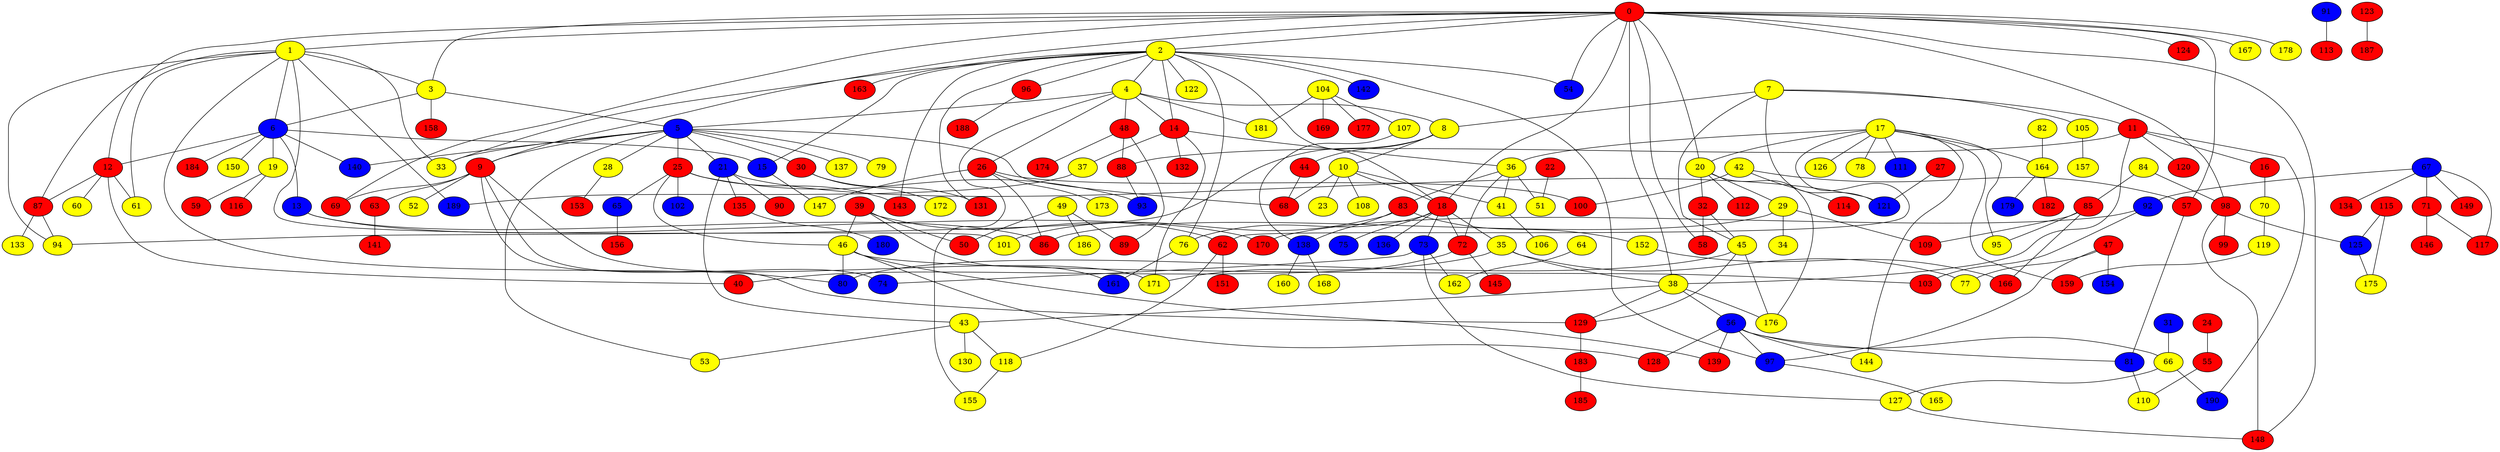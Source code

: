 graph {
0 [style = filled fillcolor = red];
1 [style = filled fillcolor = yellow];
2 [style = filled fillcolor = yellow];
3 [style = filled fillcolor = yellow];
4 [style = filled fillcolor = yellow];
5 [style = filled fillcolor = blue];
6 [style = filled fillcolor = blue];
7 [style = filled fillcolor = yellow];
8 [style = filled fillcolor = yellow];
9 [style = filled fillcolor = red];
10 [style = filled fillcolor = yellow];
11 [style = filled fillcolor = red];
12 [style = filled fillcolor = red];
13 [style = filled fillcolor = blue];
14 [style = filled fillcolor = red];
15 [style = filled fillcolor = blue];
16 [style = filled fillcolor = red];
17 [style = filled fillcolor = yellow];
18 [style = filled fillcolor = red];
19 [style = filled fillcolor = yellow];
20 [style = filled fillcolor = yellow];
21 [style = filled fillcolor = blue];
22 [style = filled fillcolor = red];
23 [style = filled fillcolor = yellow];
24 [style = filled fillcolor = red];
25 [style = filled fillcolor = red];
26 [style = filled fillcolor = red];
27 [style = filled fillcolor = red];
28 [style = filled fillcolor = yellow];
29 [style = filled fillcolor = yellow];
30 [style = filled fillcolor = red];
31 [style = filled fillcolor = blue];
32 [style = filled fillcolor = red];
33 [style = filled fillcolor = yellow];
34 [style = filled fillcolor = yellow];
35 [style = filled fillcolor = yellow];
36 [style = filled fillcolor = yellow];
37 [style = filled fillcolor = yellow];
38 [style = filled fillcolor = yellow];
39 [style = filled fillcolor = red];
40 [style = filled fillcolor = red];
41 [style = filled fillcolor = yellow];
42 [style = filled fillcolor = yellow];
43 [style = filled fillcolor = yellow];
44 [style = filled fillcolor = red];
45 [style = filled fillcolor = yellow];
46 [style = filled fillcolor = yellow];
47 [style = filled fillcolor = red];
48 [style = filled fillcolor = red];
49 [style = filled fillcolor = yellow];
50 [style = filled fillcolor = red];
51 [style = filled fillcolor = yellow];
52 [style = filled fillcolor = yellow];
53 [style = filled fillcolor = yellow];
54 [style = filled fillcolor = blue];
55 [style = filled fillcolor = red];
56 [style = filled fillcolor = blue];
57 [style = filled fillcolor = red];
58 [style = filled fillcolor = red];
59 [style = filled fillcolor = red];
60 [style = filled fillcolor = yellow];
61 [style = filled fillcolor = yellow];
62 [style = filled fillcolor = red];
63 [style = filled fillcolor = red];
64 [style = filled fillcolor = yellow];
65 [style = filled fillcolor = blue];
66 [style = filled fillcolor = yellow];
67 [style = filled fillcolor = blue];
68 [style = filled fillcolor = red];
69 [style = filled fillcolor = red];
70 [style = filled fillcolor = yellow];
71 [style = filled fillcolor = red];
72 [style = filled fillcolor = red];
73 [style = filled fillcolor = blue];
74 [style = filled fillcolor = blue];
75 [style = filled fillcolor = blue];
76 [style = filled fillcolor = yellow];
77 [style = filled fillcolor = yellow];
78 [style = filled fillcolor = yellow];
79 [style = filled fillcolor = yellow];
80 [style = filled fillcolor = blue];
81 [style = filled fillcolor = blue];
82 [style = filled fillcolor = yellow];
83 [style = filled fillcolor = red];
84 [style = filled fillcolor = yellow];
85 [style = filled fillcolor = red];
86 [style = filled fillcolor = red];
87 [style = filled fillcolor = red];
88 [style = filled fillcolor = red];
89 [style = filled fillcolor = red];
90 [style = filled fillcolor = red];
91 [style = filled fillcolor = blue];
92 [style = filled fillcolor = blue];
93 [style = filled fillcolor = blue];
94 [style = filled fillcolor = yellow];
95 [style = filled fillcolor = yellow];
96 [style = filled fillcolor = red];
97 [style = filled fillcolor = blue];
98 [style = filled fillcolor = red];
99 [style = filled fillcolor = red];
100 [style = filled fillcolor = red];
101 [style = filled fillcolor = yellow];
102 [style = filled fillcolor = blue];
103 [style = filled fillcolor = red];
104 [style = filled fillcolor = yellow];
105 [style = filled fillcolor = yellow];
106 [style = filled fillcolor = yellow];
107 [style = filled fillcolor = yellow];
108 [style = filled fillcolor = yellow];
109 [style = filled fillcolor = red];
110 [style = filled fillcolor = yellow];
111 [style = filled fillcolor = blue];
112 [style = filled fillcolor = red];
113 [style = filled fillcolor = red];
114 [style = filled fillcolor = red];
115 [style = filled fillcolor = red];
116 [style = filled fillcolor = red];
117 [style = filled fillcolor = red];
118 [style = filled fillcolor = yellow];
119 [style = filled fillcolor = yellow];
120 [style = filled fillcolor = red];
121 [style = filled fillcolor = blue];
122 [style = filled fillcolor = yellow];
123 [style = filled fillcolor = red];
124 [style = filled fillcolor = red];
125 [style = filled fillcolor = blue];
126 [style = filled fillcolor = yellow];
127 [style = filled fillcolor = yellow];
128 [style = filled fillcolor = red];
129 [style = filled fillcolor = red];
130 [style = filled fillcolor = yellow];
131 [style = filled fillcolor = red];
132 [style = filled fillcolor = red];
133 [style = filled fillcolor = yellow];
134 [style = filled fillcolor = red];
135 [style = filled fillcolor = red];
136 [style = filled fillcolor = blue];
137 [style = filled fillcolor = yellow];
138 [style = filled fillcolor = blue];
139 [style = filled fillcolor = red];
140 [style = filled fillcolor = blue];
141 [style = filled fillcolor = red];
142 [style = filled fillcolor = blue];
143 [style = filled fillcolor = red];
144 [style = filled fillcolor = yellow];
145 [style = filled fillcolor = red];
146 [style = filled fillcolor = red];
147 [style = filled fillcolor = yellow];
148 [style = filled fillcolor = red];
149 [style = filled fillcolor = red];
150 [style = filled fillcolor = yellow];
151 [style = filled fillcolor = red];
152 [style = filled fillcolor = yellow];
153 [style = filled fillcolor = red];
154 [style = filled fillcolor = blue];
155 [style = filled fillcolor = yellow];
156 [style = filled fillcolor = red];
157 [style = filled fillcolor = yellow];
158 [style = filled fillcolor = red];
159 [style = filled fillcolor = red];
160 [style = filled fillcolor = yellow];
161 [style = filled fillcolor = blue];
162 [style = filled fillcolor = yellow];
163 [style = filled fillcolor = red];
164 [style = filled fillcolor = yellow];
165 [style = filled fillcolor = yellow];
166 [style = filled fillcolor = red];
167 [style = filled fillcolor = yellow];
168 [style = filled fillcolor = yellow];
169 [style = filled fillcolor = red];
170 [style = filled fillcolor = red];
171 [style = filled fillcolor = yellow];
172 [style = filled fillcolor = yellow];
173 [style = filled fillcolor = yellow];
174 [style = filled fillcolor = red];
175 [style = filled fillcolor = yellow];
176 [style = filled fillcolor = yellow];
177 [style = filled fillcolor = red];
178 [style = filled fillcolor = yellow];
179 [style = filled fillcolor = blue];
180 [style = filled fillcolor = blue];
181 [style = filled fillcolor = yellow];
182 [style = filled fillcolor = red];
183 [style = filled fillcolor = red];
184 [style = filled fillcolor = red];
185 [style = filled fillcolor = red];
186 [style = filled fillcolor = yellow];
187 [style = filled fillcolor = red];
188 [style = filled fillcolor = red];
189 [style = filled fillcolor = blue];
190 [style = filled fillcolor = blue];
2 -- 131;
0 -- 9;
0 -- 3;
0 -- 2;
0 -- 1;
0 -- 12;
0 -- 18;
0 -- 20;
0 -- 38;
0 -- 54;
0 -- 57;
0 -- 58;
0 -- 69;
0 -- 98;
0 -- 124;
0 -- 148;
0 -- 167;
0 -- 178;
1 -- 3;
1 -- 6;
1 -- 33;
1 -- 61;
1 -- 80;
1 -- 87;
1 -- 94;
1 -- 101;
1 -- 189;
2 -- 4;
2 -- 14;
2 -- 15;
2 -- 18;
2 -- 33;
2 -- 54;
2 -- 76;
2 -- 96;
2 -- 97;
2 -- 122;
2 -- 142;
2 -- 143;
2 -- 163;
3 -- 5;
3 -- 6;
3 -- 158;
4 -- 5;
4 -- 8;
4 -- 14;
4 -- 26;
4 -- 48;
4 -- 155;
4 -- 181;
5 -- 9;
5 -- 21;
5 -- 25;
5 -- 28;
5 -- 30;
5 -- 33;
5 -- 53;
5 -- 68;
5 -- 79;
5 -- 137;
5 -- 140;
6 -- 12;
6 -- 13;
6 -- 15;
6 -- 19;
6 -- 140;
6 -- 150;
6 -- 184;
7 -- 8;
7 -- 11;
7 -- 45;
7 -- 105;
7 -- 121;
8 -- 10;
8 -- 44;
8 -- 94;
9 -- 52;
9 -- 63;
9 -- 69;
9 -- 74;
9 -- 129;
9 -- 171;
10 -- 18;
10 -- 23;
10 -- 41;
10 -- 68;
10 -- 108;
11 -- 16;
11 -- 38;
11 -- 88;
11 -- 120;
11 -- 190;
12 -- 40;
12 -- 60;
12 -- 61;
12 -- 87;
13 -- 86;
13 -- 170;
14 -- 36;
14 -- 37;
14 -- 132;
14 -- 171;
15 -- 147;
16 -- 70;
17 -- 20;
17 -- 36;
17 -- 62;
17 -- 78;
17 -- 95;
17 -- 111;
17 -- 126;
17 -- 144;
17 -- 159;
17 -- 164;
18 -- 35;
18 -- 72;
18 -- 73;
18 -- 75;
18 -- 76;
18 -- 136;
19 -- 59;
19 -- 116;
20 -- 29;
20 -- 32;
20 -- 112;
20 -- 176;
21 -- 43;
21 -- 90;
21 -- 121;
21 -- 135;
22 -- 51;
24 -- 55;
25 -- 46;
25 -- 65;
25 -- 93;
25 -- 102;
25 -- 143;
26 -- 86;
26 -- 100;
26 -- 147;
26 -- 173;
27 -- 121;
28 -- 153;
29 -- 34;
29 -- 86;
29 -- 109;
30 -- 131;
30 -- 172;
31 -- 66;
32 -- 45;
32 -- 58;
35 -- 38;
35 -- 40;
35 -- 77;
36 -- 41;
36 -- 51;
36 -- 72;
36 -- 83;
37 -- 189;
38 -- 43;
38 -- 56;
38 -- 129;
38 -- 176;
39 -- 46;
39 -- 50;
39 -- 62;
39 -- 161;
41 -- 106;
42 -- 57;
42 -- 100;
42 -- 114;
43 -- 53;
43 -- 118;
43 -- 130;
44 -- 68;
45 -- 80;
45 -- 129;
45 -- 176;
46 -- 80;
46 -- 103;
46 -- 128;
46 -- 139;
47 -- 77;
47 -- 97;
47 -- 154;
48 -- 88;
48 -- 89;
48 -- 174;
49 -- 50;
49 -- 89;
49 -- 186;
55 -- 110;
56 -- 66;
56 -- 81;
56 -- 97;
56 -- 128;
56 -- 139;
56 -- 144;
57 -- 81;
62 -- 118;
62 -- 151;
63 -- 141;
64 -- 162;
65 -- 156;
66 -- 127;
66 -- 190;
67 -- 71;
67 -- 92;
67 -- 117;
67 -- 134;
67 -- 149;
70 -- 119;
71 -- 117;
71 -- 146;
72 -- 145;
72 -- 171;
73 -- 74;
73 -- 127;
73 -- 162;
76 -- 161;
81 -- 110;
82 -- 164;
83 -- 101;
83 -- 138;
83 -- 152;
84 -- 85;
84 -- 98;
85 -- 95;
85 -- 109;
85 -- 166;
87 -- 94;
87 -- 133;
88 -- 93;
91 -- 113;
92 -- 103;
92 -- 170;
96 -- 188;
97 -- 165;
98 -- 99;
98 -- 125;
98 -- 148;
104 -- 107;
104 -- 169;
104 -- 177;
104 -- 181;
105 -- 157;
107 -- 138;
115 -- 125;
115 -- 175;
118 -- 155;
119 -- 159;
123 -- 187;
125 -- 175;
127 -- 148;
129 -- 183;
135 -- 180;
138 -- 160;
138 -- 168;
152 -- 166;
164 -- 179;
164 -- 182;
183 -- 185;
}
